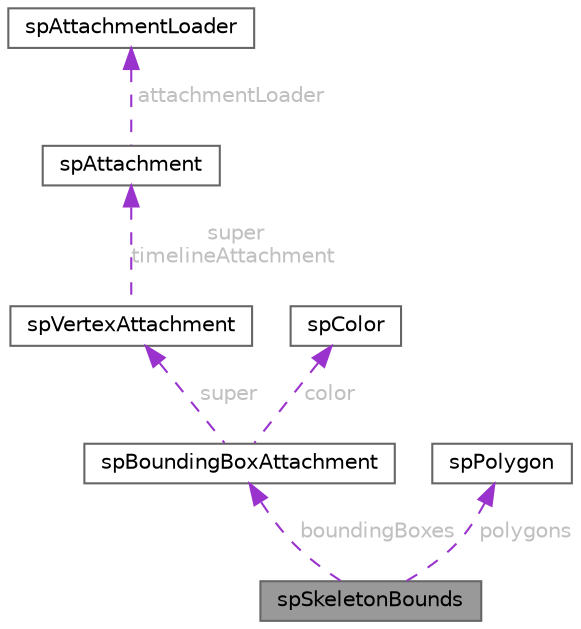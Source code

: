 digraph "spSkeletonBounds"
{
 // LATEX_PDF_SIZE
  bgcolor="transparent";
  edge [fontname=Helvetica,fontsize=10,labelfontname=Helvetica,labelfontsize=10];
  node [fontname=Helvetica,fontsize=10,shape=box,height=0.2,width=0.4];
  Node1 [id="Node000001",label="spSkeletonBounds",height=0.2,width=0.4,color="gray40", fillcolor="grey60", style="filled", fontcolor="black",tooltip=" "];
  Node2 -> Node1 [id="edge7_Node000001_Node000002",dir="back",color="darkorchid3",style="dashed",tooltip=" ",label=" boundingBoxes",fontcolor="grey" ];
  Node2 [id="Node000002",label="spBoundingBoxAttachment",height=0.2,width=0.4,color="gray40", fillcolor="white", style="filled",URL="$structsp_bounding_box_attachment.html",tooltip=" "];
  Node3 -> Node2 [id="edge8_Node000002_Node000003",dir="back",color="darkorchid3",style="dashed",tooltip=" ",label=" super",fontcolor="grey" ];
  Node3 [id="Node000003",label="spVertexAttachment",height=0.2,width=0.4,color="gray40", fillcolor="white", style="filled",URL="$structsp_vertex_attachment.html",tooltip=" "];
  Node4 -> Node3 [id="edge9_Node000003_Node000004",dir="back",color="darkorchid3",style="dashed",tooltip=" ",label=" super\ntimelineAttachment",fontcolor="grey" ];
  Node4 [id="Node000004",label="spAttachment",height=0.2,width=0.4,color="gray40", fillcolor="white", style="filled",URL="$structsp_attachment.html",tooltip=" "];
  Node5 -> Node4 [id="edge10_Node000004_Node000005",dir="back",color="darkorchid3",style="dashed",tooltip=" ",label=" attachmentLoader",fontcolor="grey" ];
  Node5 [id="Node000005",label="spAttachmentLoader",height=0.2,width=0.4,color="gray40", fillcolor="white", style="filled",URL="$structsp_attachment_loader.html",tooltip=" "];
  Node6 -> Node2 [id="edge11_Node000002_Node000006",dir="back",color="darkorchid3",style="dashed",tooltip=" ",label=" color",fontcolor="grey" ];
  Node6 [id="Node000006",label="spColor",height=0.2,width=0.4,color="gray40", fillcolor="white", style="filled",URL="$structsp_color.html",tooltip=" "];
  Node7 -> Node1 [id="edge12_Node000001_Node000007",dir="back",color="darkorchid3",style="dashed",tooltip=" ",label=" polygons",fontcolor="grey" ];
  Node7 [id="Node000007",label="spPolygon",height=0.2,width=0.4,color="gray40", fillcolor="white", style="filled",URL="$structsp_polygon.html",tooltip=" "];
}
